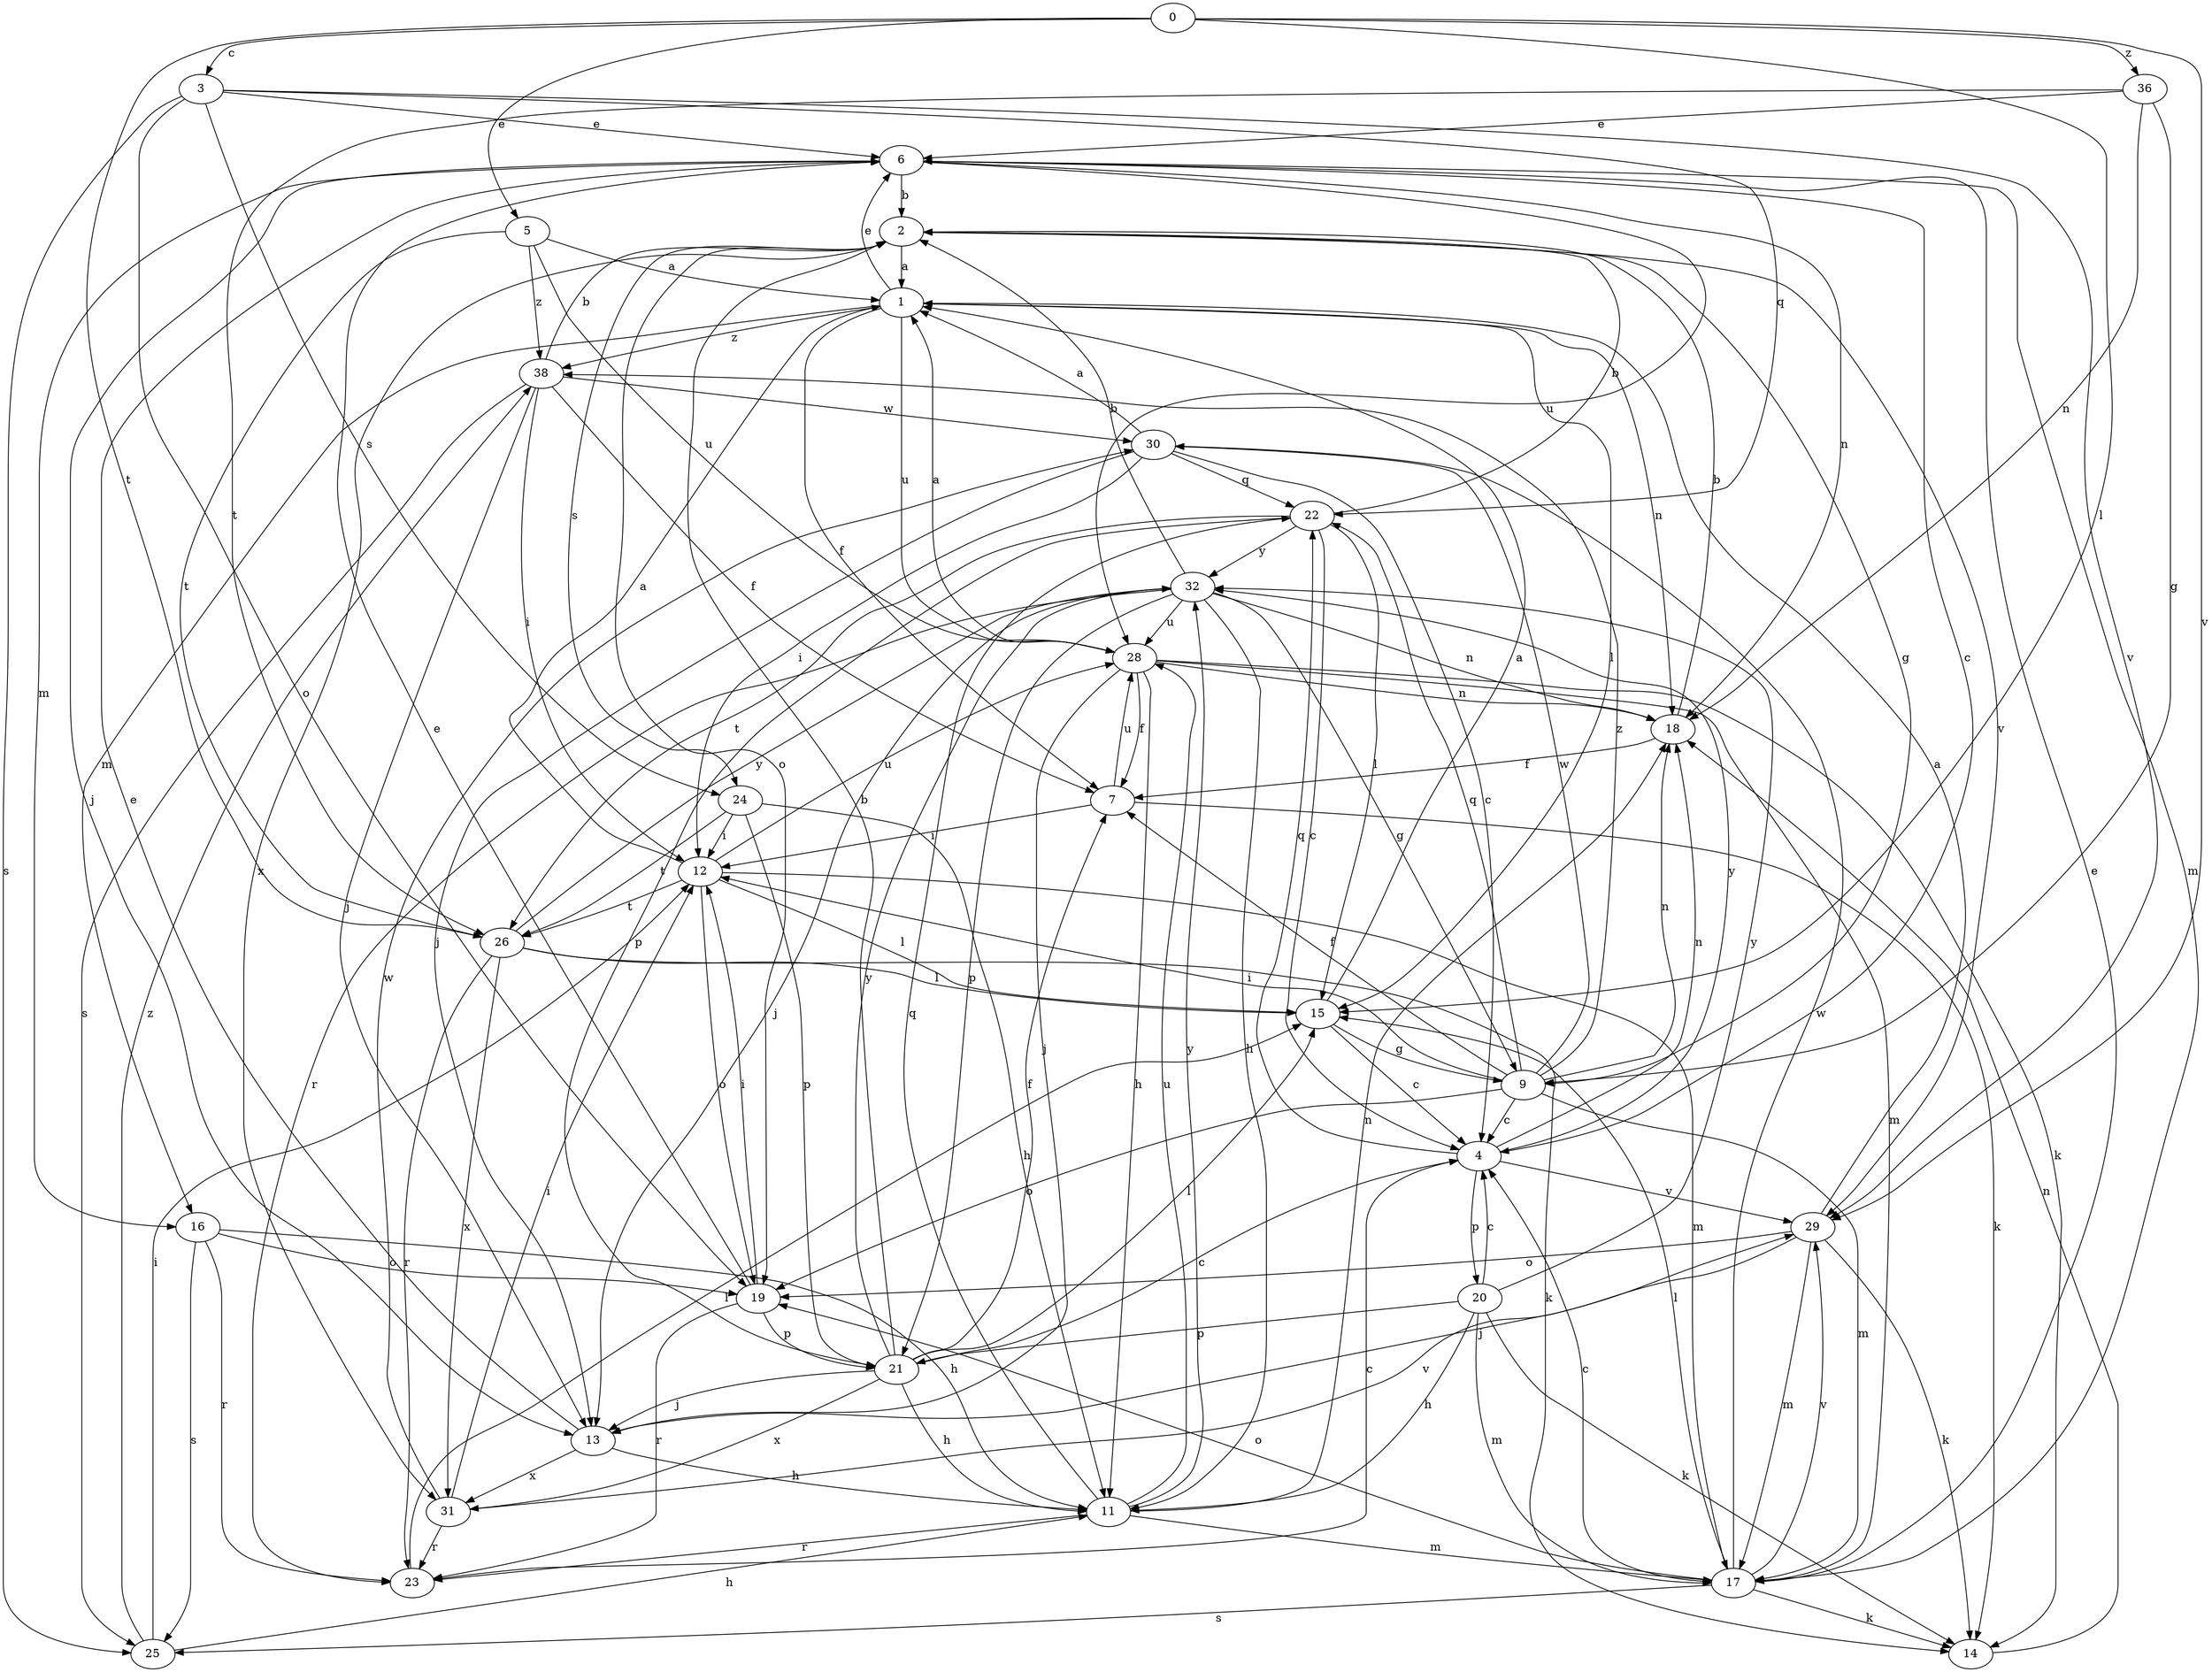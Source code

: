 strict digraph  {
0;
1;
2;
3;
4;
5;
6;
7;
9;
11;
12;
13;
14;
15;
16;
17;
18;
19;
20;
21;
22;
23;
24;
25;
26;
28;
29;
30;
31;
32;
36;
38;
0 -> 3  [label=c];
0 -> 5  [label=e];
0 -> 15  [label=l];
0 -> 26  [label=t];
0 -> 29  [label=v];
0 -> 36  [label=z];
1 -> 6  [label=e];
1 -> 7  [label=f];
1 -> 15  [label=l];
1 -> 16  [label=m];
1 -> 18  [label=n];
1 -> 28  [label=u];
1 -> 38  [label=z];
2 -> 1  [label=a];
2 -> 9  [label=g];
2 -> 19  [label=o];
2 -> 24  [label=s];
2 -> 29  [label=v];
2 -> 31  [label=x];
3 -> 6  [label=e];
3 -> 19  [label=o];
3 -> 22  [label=q];
3 -> 24  [label=s];
3 -> 25  [label=s];
3 -> 29  [label=v];
4 -> 18  [label=n];
4 -> 20  [label=p];
4 -> 22  [label=q];
4 -> 29  [label=v];
4 -> 32  [label=y];
5 -> 1  [label=a];
5 -> 26  [label=t];
5 -> 28  [label=u];
5 -> 38  [label=z];
6 -> 2  [label=b];
6 -> 4  [label=c];
6 -> 13  [label=j];
6 -> 16  [label=m];
6 -> 17  [label=m];
6 -> 18  [label=n];
6 -> 28  [label=u];
7 -> 12  [label=i];
7 -> 14  [label=k];
7 -> 28  [label=u];
9 -> 4  [label=c];
9 -> 7  [label=f];
9 -> 12  [label=i];
9 -> 17  [label=m];
9 -> 18  [label=n];
9 -> 19  [label=o];
9 -> 22  [label=q];
9 -> 30  [label=w];
9 -> 38  [label=z];
11 -> 17  [label=m];
11 -> 18  [label=n];
11 -> 22  [label=q];
11 -> 23  [label=r];
11 -> 28  [label=u];
11 -> 32  [label=y];
12 -> 1  [label=a];
12 -> 15  [label=l];
12 -> 17  [label=m];
12 -> 19  [label=o];
12 -> 26  [label=t];
12 -> 28  [label=u];
13 -> 6  [label=e];
13 -> 11  [label=h];
13 -> 31  [label=x];
14 -> 18  [label=n];
15 -> 1  [label=a];
15 -> 4  [label=c];
15 -> 9  [label=g];
16 -> 11  [label=h];
16 -> 19  [label=o];
16 -> 23  [label=r];
16 -> 25  [label=s];
17 -> 4  [label=c];
17 -> 6  [label=e];
17 -> 14  [label=k];
17 -> 15  [label=l];
17 -> 19  [label=o];
17 -> 25  [label=s];
17 -> 29  [label=v];
17 -> 30  [label=w];
18 -> 2  [label=b];
18 -> 7  [label=f];
19 -> 6  [label=e];
19 -> 12  [label=i];
19 -> 21  [label=p];
19 -> 23  [label=r];
20 -> 4  [label=c];
20 -> 11  [label=h];
20 -> 14  [label=k];
20 -> 17  [label=m];
20 -> 21  [label=p];
20 -> 32  [label=y];
21 -> 2  [label=b];
21 -> 4  [label=c];
21 -> 7  [label=f];
21 -> 11  [label=h];
21 -> 13  [label=j];
21 -> 15  [label=l];
21 -> 31  [label=x];
21 -> 32  [label=y];
22 -> 2  [label=b];
22 -> 4  [label=c];
22 -> 15  [label=l];
22 -> 21  [label=p];
22 -> 26  [label=t];
22 -> 32  [label=y];
23 -> 4  [label=c];
23 -> 15  [label=l];
24 -> 11  [label=h];
24 -> 12  [label=i];
24 -> 21  [label=p];
24 -> 26  [label=t];
25 -> 11  [label=h];
25 -> 12  [label=i];
25 -> 38  [label=z];
26 -> 14  [label=k];
26 -> 15  [label=l];
26 -> 23  [label=r];
26 -> 31  [label=x];
26 -> 32  [label=y];
28 -> 1  [label=a];
28 -> 7  [label=f];
28 -> 11  [label=h];
28 -> 13  [label=j];
28 -> 14  [label=k];
28 -> 17  [label=m];
28 -> 18  [label=n];
29 -> 1  [label=a];
29 -> 13  [label=j];
29 -> 14  [label=k];
29 -> 17  [label=m];
29 -> 19  [label=o];
30 -> 1  [label=a];
30 -> 4  [label=c];
30 -> 12  [label=i];
30 -> 13  [label=j];
30 -> 22  [label=q];
31 -> 12  [label=i];
31 -> 23  [label=r];
31 -> 29  [label=v];
31 -> 30  [label=w];
32 -> 2  [label=b];
32 -> 9  [label=g];
32 -> 11  [label=h];
32 -> 13  [label=j];
32 -> 18  [label=n];
32 -> 21  [label=p];
32 -> 23  [label=r];
32 -> 28  [label=u];
36 -> 6  [label=e];
36 -> 9  [label=g];
36 -> 18  [label=n];
36 -> 26  [label=t];
38 -> 2  [label=b];
38 -> 7  [label=f];
38 -> 12  [label=i];
38 -> 13  [label=j];
38 -> 25  [label=s];
38 -> 30  [label=w];
}
